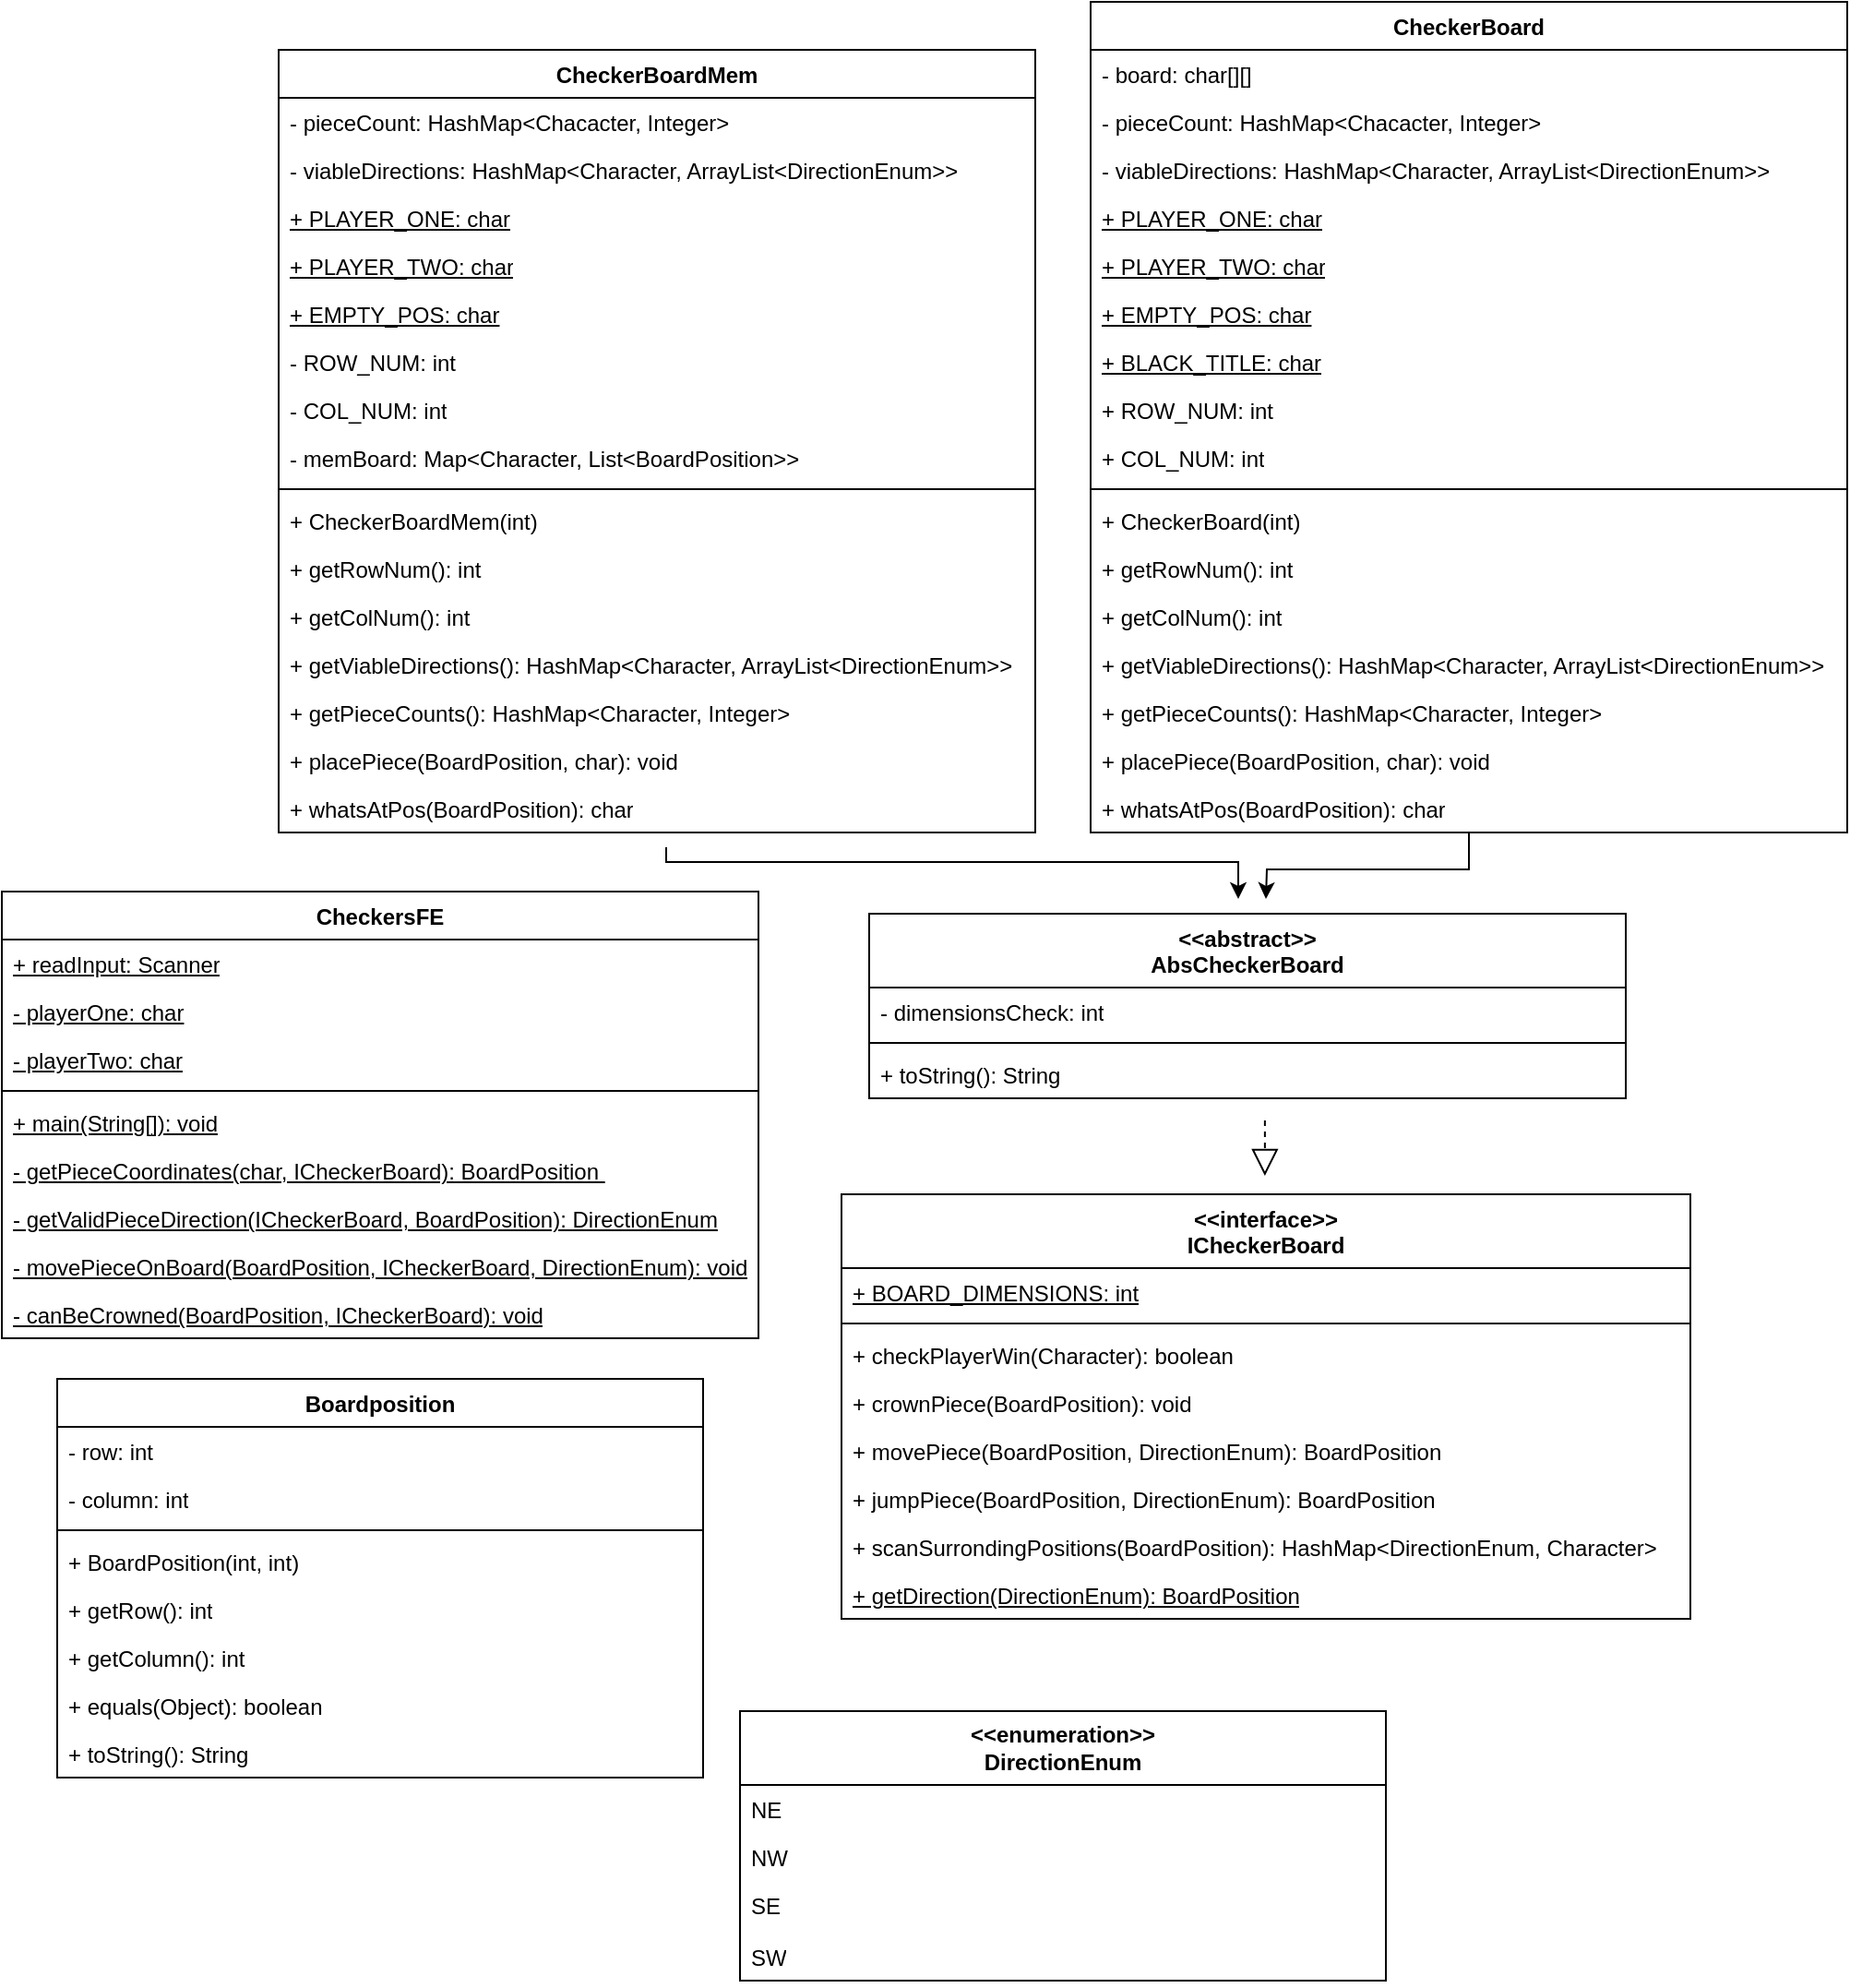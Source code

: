 <mxfile version="24.9.1">
  <diagram name="Page-1" id="tF7Xx8Heb68ew2JJg82L">
    <mxGraphModel dx="1644" dy="458" grid="1" gridSize="10" guides="1" tooltips="1" connect="1" arrows="1" fold="1" page="1" pageScale="1" pageWidth="850" pageHeight="1100" math="0" shadow="0">
      <root>
        <mxCell id="0" />
        <mxCell id="1" parent="0" />
        <mxCell id="bXluHikTm--plQ4h3NxE-1" value="Boardposition" style="swimlane;fontStyle=1;align=center;verticalAlign=top;childLayout=stackLayout;horizontal=1;startSize=26;horizontalStack=0;resizeParent=1;resizeParentMax=0;resizeLast=0;collapsible=1;marginBottom=0;whiteSpace=wrap;html=1;" parent="1" vertex="1">
          <mxGeometry x="-30" y="760" width="350" height="216" as="geometry" />
        </mxCell>
        <mxCell id="bXluHikTm--plQ4h3NxE-2" value="- row: int" style="text;strokeColor=none;fillColor=none;align=left;verticalAlign=top;spacingLeft=4;spacingRight=4;overflow=hidden;rotatable=0;points=[[0,0.5],[1,0.5]];portConstraint=eastwest;whiteSpace=wrap;html=1;" parent="bXluHikTm--plQ4h3NxE-1" vertex="1">
          <mxGeometry y="26" width="350" height="26" as="geometry" />
        </mxCell>
        <mxCell id="bXluHikTm--plQ4h3NxE-3" value="- column: int" style="text;strokeColor=none;fillColor=none;align=left;verticalAlign=top;spacingLeft=4;spacingRight=4;overflow=hidden;rotatable=0;points=[[0,0.5],[1,0.5]];portConstraint=eastwest;whiteSpace=wrap;html=1;" parent="bXluHikTm--plQ4h3NxE-1" vertex="1">
          <mxGeometry y="52" width="350" height="26" as="geometry" />
        </mxCell>
        <mxCell id="bXluHikTm--plQ4h3NxE-4" value="" style="line;strokeWidth=1;fillColor=none;align=left;verticalAlign=middle;spacingTop=-1;spacingLeft=3;spacingRight=3;rotatable=0;labelPosition=right;points=[];portConstraint=eastwest;strokeColor=inherit;" parent="bXluHikTm--plQ4h3NxE-1" vertex="1">
          <mxGeometry y="78" width="350" height="8" as="geometry" />
        </mxCell>
        <mxCell id="bXluHikTm--plQ4h3NxE-5" value="+ BoardPosition(int, int)" style="text;strokeColor=none;fillColor=none;align=left;verticalAlign=top;spacingLeft=4;spacingRight=4;overflow=hidden;rotatable=0;points=[[0,0.5],[1,0.5]];portConstraint=eastwest;whiteSpace=wrap;html=1;" parent="bXluHikTm--plQ4h3NxE-1" vertex="1">
          <mxGeometry y="86" width="350" height="26" as="geometry" />
        </mxCell>
        <mxCell id="bXluHikTm--plQ4h3NxE-6" value="+ getRow(): int" style="text;strokeColor=none;fillColor=none;align=left;verticalAlign=top;spacingLeft=4;spacingRight=4;overflow=hidden;rotatable=0;points=[[0,0.5],[1,0.5]];portConstraint=eastwest;whiteSpace=wrap;html=1;" parent="bXluHikTm--plQ4h3NxE-1" vertex="1">
          <mxGeometry y="112" width="350" height="26" as="geometry" />
        </mxCell>
        <mxCell id="bXluHikTm--plQ4h3NxE-7" value="+ getColumn(): int" style="text;strokeColor=none;fillColor=none;align=left;verticalAlign=top;spacingLeft=4;spacingRight=4;overflow=hidden;rotatable=0;points=[[0,0.5],[1,0.5]];portConstraint=eastwest;whiteSpace=wrap;html=1;" parent="bXluHikTm--plQ4h3NxE-1" vertex="1">
          <mxGeometry y="138" width="350" height="26" as="geometry" />
        </mxCell>
        <mxCell id="bXluHikTm--plQ4h3NxE-8" value="+ equals(Object): boolean" style="text;strokeColor=none;fillColor=none;align=left;verticalAlign=top;spacingLeft=4;spacingRight=4;overflow=hidden;rotatable=0;points=[[0,0.5],[1,0.5]];portConstraint=eastwest;whiteSpace=wrap;html=1;" parent="bXluHikTm--plQ4h3NxE-1" vertex="1">
          <mxGeometry y="164" width="350" height="26" as="geometry" />
        </mxCell>
        <mxCell id="bXluHikTm--plQ4h3NxE-9" value="+ toString(): String" style="text;strokeColor=none;fillColor=none;align=left;verticalAlign=top;spacingLeft=4;spacingRight=4;overflow=hidden;rotatable=0;points=[[0,0.5],[1,0.5]];portConstraint=eastwest;whiteSpace=wrap;html=1;" parent="bXluHikTm--plQ4h3NxE-1" vertex="1">
          <mxGeometry y="190" width="350" height="26" as="geometry" />
        </mxCell>
        <mxCell id="bXluHikTm--plQ4h3NxE-13" value="&lt;b&gt;&amp;lt;&amp;lt;enumeration&amp;gt;&amp;gt;&lt;/b&gt;&lt;div&gt;&lt;b&gt;DirectionEnum&lt;/b&gt;&lt;/div&gt;" style="swimlane;fontStyle=0;childLayout=stackLayout;horizontal=1;startSize=40;fillColor=none;horizontalStack=0;resizeParent=1;resizeParentMax=0;resizeLast=0;collapsible=1;marginBottom=0;whiteSpace=wrap;html=1;" parent="1" vertex="1">
          <mxGeometry x="340" y="940" width="350" height="146" as="geometry" />
        </mxCell>
        <mxCell id="bXluHikTm--plQ4h3NxE-14" value="NE" style="text;strokeColor=none;fillColor=none;align=left;verticalAlign=top;spacingLeft=4;spacingRight=4;overflow=hidden;rotatable=0;points=[[0,0.5],[1,0.5]];portConstraint=eastwest;whiteSpace=wrap;html=1;" parent="bXluHikTm--plQ4h3NxE-13" vertex="1">
          <mxGeometry y="40" width="350" height="26" as="geometry" />
        </mxCell>
        <mxCell id="bXluHikTm--plQ4h3NxE-15" value="NW" style="text;strokeColor=none;fillColor=none;align=left;verticalAlign=top;spacingLeft=4;spacingRight=4;overflow=hidden;rotatable=0;points=[[0,0.5],[1,0.5]];portConstraint=eastwest;whiteSpace=wrap;html=1;" parent="bXluHikTm--plQ4h3NxE-13" vertex="1">
          <mxGeometry y="66" width="350" height="26" as="geometry" />
        </mxCell>
        <mxCell id="bXluHikTm--plQ4h3NxE-16" value="SE" style="text;strokeColor=none;fillColor=none;align=left;verticalAlign=top;spacingLeft=4;spacingRight=4;overflow=hidden;rotatable=0;points=[[0,0.5],[1,0.5]];portConstraint=eastwest;whiteSpace=wrap;html=1;" parent="bXluHikTm--plQ4h3NxE-13" vertex="1">
          <mxGeometry y="92" width="350" height="28" as="geometry" />
        </mxCell>
        <mxCell id="bXluHikTm--plQ4h3NxE-17" value="SW" style="text;strokeColor=none;fillColor=none;align=left;verticalAlign=top;spacingLeft=4;spacingRight=4;overflow=hidden;rotatable=0;points=[[0,0.5],[1,0.5]];portConstraint=eastwest;whiteSpace=wrap;html=1;" parent="bXluHikTm--plQ4h3NxE-13" vertex="1">
          <mxGeometry y="120" width="350" height="26" as="geometry" />
        </mxCell>
        <mxCell id="bXluHikTm--plQ4h3NxE-21" value="CheckerBoard" style="swimlane;fontStyle=1;align=center;verticalAlign=top;childLayout=stackLayout;horizontal=1;startSize=26;horizontalStack=0;resizeParent=1;resizeParentMax=0;resizeLast=0;collapsible=1;marginBottom=0;whiteSpace=wrap;html=1;" parent="1" vertex="1">
          <mxGeometry x="530" y="14" width="410" height="450" as="geometry" />
        </mxCell>
        <mxCell id="bXluHikTm--plQ4h3NxE-22" value="- board: char[][]" style="text;strokeColor=none;fillColor=none;align=left;verticalAlign=top;spacingLeft=4;spacingRight=4;overflow=hidden;rotatable=0;points=[[0,0.5],[1,0.5]];portConstraint=eastwest;whiteSpace=wrap;html=1;" parent="bXluHikTm--plQ4h3NxE-21" vertex="1">
          <mxGeometry y="26" width="410" height="26" as="geometry" />
        </mxCell>
        <mxCell id="bXluHikTm--plQ4h3NxE-23" value="- pieceCount: HashMap&amp;lt;Chacacter, Integer&amp;gt;" style="text;strokeColor=none;fillColor=none;align=left;verticalAlign=top;spacingLeft=4;spacingRight=4;overflow=hidden;rotatable=0;points=[[0,0.5],[1,0.5]];portConstraint=eastwest;whiteSpace=wrap;html=1;" parent="bXluHikTm--plQ4h3NxE-21" vertex="1">
          <mxGeometry y="52" width="410" height="26" as="geometry" />
        </mxCell>
        <mxCell id="bXluHikTm--plQ4h3NxE-24" value="- viableDirections: HashMap&amp;lt;Character, ArrayList&amp;lt;DirectionEnum&amp;gt;&amp;gt;" style="text;strokeColor=none;fillColor=none;align=left;verticalAlign=top;spacingLeft=4;spacingRight=4;overflow=hidden;rotatable=0;points=[[0,0.5],[1,0.5]];portConstraint=eastwest;whiteSpace=wrap;html=1;" parent="bXluHikTm--plQ4h3NxE-21" vertex="1">
          <mxGeometry y="78" width="410" height="26" as="geometry" />
        </mxCell>
        <mxCell id="bXluHikTm--plQ4h3NxE-25" value="&lt;u&gt;+ PLAYER_ONE: char&lt;/u&gt;" style="text;strokeColor=none;fillColor=none;align=left;verticalAlign=top;spacingLeft=4;spacingRight=4;overflow=hidden;rotatable=0;points=[[0,0.5],[1,0.5]];portConstraint=eastwest;whiteSpace=wrap;html=1;" parent="bXluHikTm--plQ4h3NxE-21" vertex="1">
          <mxGeometry y="104" width="410" height="26" as="geometry" />
        </mxCell>
        <mxCell id="bXluHikTm--plQ4h3NxE-26" value="+ PLAYER_TWO: char" style="text;strokeColor=none;fillColor=none;align=left;verticalAlign=top;spacingLeft=4;spacingRight=4;overflow=hidden;rotatable=0;points=[[0,0.5],[1,0.5]];portConstraint=eastwest;whiteSpace=wrap;html=1;fontStyle=4" parent="bXluHikTm--plQ4h3NxE-21" vertex="1">
          <mxGeometry y="130" width="410" height="26" as="geometry" />
        </mxCell>
        <mxCell id="bXluHikTm--plQ4h3NxE-27" value="+ EMPTY_POS: char" style="text;strokeColor=none;fillColor=none;align=left;verticalAlign=top;spacingLeft=4;spacingRight=4;overflow=hidden;rotatable=0;points=[[0,0.5],[1,0.5]];portConstraint=eastwest;whiteSpace=wrap;html=1;fontStyle=4" parent="bXluHikTm--plQ4h3NxE-21" vertex="1">
          <mxGeometry y="156" width="410" height="26" as="geometry" />
        </mxCell>
        <mxCell id="bXluHikTm--plQ4h3NxE-28" value="+ BLACK_TITLE: char" style="text;strokeColor=none;fillColor=none;align=left;verticalAlign=top;spacingLeft=4;spacingRight=4;overflow=hidden;rotatable=0;points=[[0,0.5],[1,0.5]];portConstraint=eastwest;whiteSpace=wrap;html=1;fontStyle=4" parent="bXluHikTm--plQ4h3NxE-21" vertex="1">
          <mxGeometry y="182" width="410" height="26" as="geometry" />
        </mxCell>
        <mxCell id="bXluHikTm--plQ4h3NxE-29" value="+ ROW_NUM: int" style="text;strokeColor=none;fillColor=none;align=left;verticalAlign=top;spacingLeft=4;spacingRight=4;overflow=hidden;rotatable=0;points=[[0,0.5],[1,0.5]];portConstraint=eastwest;whiteSpace=wrap;html=1;fontStyle=0" parent="bXluHikTm--plQ4h3NxE-21" vertex="1">
          <mxGeometry y="208" width="410" height="26" as="geometry" />
        </mxCell>
        <mxCell id="bXluHikTm--plQ4h3NxE-30" value="+ COL_NUM: int" style="text;strokeColor=none;fillColor=none;align=left;verticalAlign=top;spacingLeft=4;spacingRight=4;overflow=hidden;rotatable=0;points=[[0,0.5],[1,0.5]];portConstraint=eastwest;whiteSpace=wrap;html=1;fontStyle=0" parent="bXluHikTm--plQ4h3NxE-21" vertex="1">
          <mxGeometry y="234" width="410" height="26" as="geometry" />
        </mxCell>
        <mxCell id="bXluHikTm--plQ4h3NxE-32" value="" style="line;strokeWidth=1;fillColor=none;align=left;verticalAlign=middle;spacingTop=-1;spacingLeft=3;spacingRight=3;rotatable=0;labelPosition=right;points=[];portConstraint=eastwest;strokeColor=inherit;" parent="bXluHikTm--plQ4h3NxE-21" vertex="1">
          <mxGeometry y="260" width="410" height="8" as="geometry" />
        </mxCell>
        <mxCell id="bXluHikTm--plQ4h3NxE-33" value="+ CheckerBoard(int)" style="text;strokeColor=none;fillColor=none;align=left;verticalAlign=top;spacingLeft=4;spacingRight=4;overflow=hidden;rotatable=0;points=[[0,0.5],[1,0.5]];portConstraint=eastwest;whiteSpace=wrap;html=1;" parent="bXluHikTm--plQ4h3NxE-21" vertex="1">
          <mxGeometry y="268" width="410" height="26" as="geometry" />
        </mxCell>
        <mxCell id="R2dT2IxGtqWLzmA4qQqP-63" value="+ getRowNum(): int" style="text;strokeColor=none;fillColor=none;align=left;verticalAlign=top;spacingLeft=4;spacingRight=4;overflow=hidden;rotatable=0;points=[[0,0.5],[1,0.5]];portConstraint=eastwest;whiteSpace=wrap;html=1;" parent="bXluHikTm--plQ4h3NxE-21" vertex="1">
          <mxGeometry y="294" width="410" height="26" as="geometry" />
        </mxCell>
        <mxCell id="R2dT2IxGtqWLzmA4qQqP-62" value="+ getColNum(): int" style="text;strokeColor=none;fillColor=none;align=left;verticalAlign=top;spacingLeft=4;spacingRight=4;overflow=hidden;rotatable=0;points=[[0,0.5],[1,0.5]];portConstraint=eastwest;whiteSpace=wrap;html=1;" parent="bXluHikTm--plQ4h3NxE-21" vertex="1">
          <mxGeometry y="320" width="410" height="26" as="geometry" />
        </mxCell>
        <mxCell id="bXluHikTm--plQ4h3NxE-34" value="+ getViableDirections(): HashMap&amp;lt;Character, ArrayList&amp;lt;DirectionEnum&amp;gt;&amp;gt;" style="text;strokeColor=none;fillColor=none;align=left;verticalAlign=top;spacingLeft=4;spacingRight=4;overflow=hidden;rotatable=0;points=[[0,0.5],[1,0.5]];portConstraint=eastwest;whiteSpace=wrap;html=1;" parent="bXluHikTm--plQ4h3NxE-21" vertex="1">
          <mxGeometry y="346" width="410" height="26" as="geometry" />
        </mxCell>
        <mxCell id="bXluHikTm--plQ4h3NxE-35" value="+ getPieceCounts(): HashMap&amp;lt;Character, Integer&amp;gt;" style="text;strokeColor=none;fillColor=none;align=left;verticalAlign=top;spacingLeft=4;spacingRight=4;overflow=hidden;rotatable=0;points=[[0,0.5],[1,0.5]];portConstraint=eastwest;whiteSpace=wrap;html=1;" parent="bXluHikTm--plQ4h3NxE-21" vertex="1">
          <mxGeometry y="372" width="410" height="26" as="geometry" />
        </mxCell>
        <mxCell id="bXluHikTm--plQ4h3NxE-36" value="+ placePiece(BoardPosition, char): void" style="text;strokeColor=none;fillColor=none;align=left;verticalAlign=top;spacingLeft=4;spacingRight=4;overflow=hidden;rotatable=0;points=[[0,0.5],[1,0.5]];portConstraint=eastwest;whiteSpace=wrap;html=1;" parent="bXluHikTm--plQ4h3NxE-21" vertex="1">
          <mxGeometry y="398" width="410" height="26" as="geometry" />
        </mxCell>
        <mxCell id="bXluHikTm--plQ4h3NxE-37" value="+ whatsAtPos(BoardPosition): char" style="text;strokeColor=none;fillColor=none;align=left;verticalAlign=top;spacingLeft=4;spacingRight=4;overflow=hidden;rotatable=0;points=[[0,0.5],[1,0.5]];portConstraint=eastwest;whiteSpace=wrap;html=1;" parent="bXluHikTm--plQ4h3NxE-21" vertex="1">
          <mxGeometry y="424" width="410" height="26" as="geometry" />
        </mxCell>
        <mxCell id="bXluHikTm--plQ4h3NxE-38" value="&amp;lt;&amp;lt;interface&amp;gt;&amp;gt;&lt;div&gt;ICheckerBoard&lt;/div&gt;" style="swimlane;fontStyle=1;align=center;verticalAlign=top;childLayout=stackLayout;horizontal=1;startSize=40;horizontalStack=0;resizeParent=1;resizeParentMax=0;resizeLast=0;collapsible=1;marginBottom=0;whiteSpace=wrap;html=1;" parent="1" vertex="1">
          <mxGeometry x="395" y="660" width="460" height="230" as="geometry" />
        </mxCell>
        <mxCell id="bXluHikTm--plQ4h3NxE-39" value="&lt;u&gt;+ BOARD_DIMENSIONS: int&lt;/u&gt;" style="text;strokeColor=none;fillColor=none;align=left;verticalAlign=top;spacingLeft=4;spacingRight=4;overflow=hidden;rotatable=0;points=[[0,0.5],[1,0.5]];portConstraint=eastwest;whiteSpace=wrap;html=1;" parent="bXluHikTm--plQ4h3NxE-38" vertex="1">
          <mxGeometry y="40" width="460" height="26" as="geometry" />
        </mxCell>
        <mxCell id="bXluHikTm--plQ4h3NxE-40" value="" style="line;strokeWidth=1;fillColor=none;align=left;verticalAlign=middle;spacingTop=-1;spacingLeft=3;spacingRight=3;rotatable=0;labelPosition=right;points=[];portConstraint=eastwest;strokeColor=inherit;" parent="bXluHikTm--plQ4h3NxE-38" vertex="1">
          <mxGeometry y="66" width="460" height="8" as="geometry" />
        </mxCell>
        <mxCell id="bXluHikTm--plQ4h3NxE-41" value="+ checkPlayerWin(Character): boolean" style="text;strokeColor=none;fillColor=none;align=left;verticalAlign=top;spacingLeft=4;spacingRight=4;overflow=hidden;rotatable=0;points=[[0,0.5],[1,0.5]];portConstraint=eastwest;whiteSpace=wrap;html=1;" parent="bXluHikTm--plQ4h3NxE-38" vertex="1">
          <mxGeometry y="74" width="460" height="26" as="geometry" />
        </mxCell>
        <mxCell id="bXluHikTm--plQ4h3NxE-42" value="+ crownPiece(BoardPosition): void" style="text;strokeColor=none;fillColor=none;align=left;verticalAlign=top;spacingLeft=4;spacingRight=4;overflow=hidden;rotatable=0;points=[[0,0.5],[1,0.5]];portConstraint=eastwest;whiteSpace=wrap;html=1;" parent="bXluHikTm--plQ4h3NxE-38" vertex="1">
          <mxGeometry y="100" width="460" height="26" as="geometry" />
        </mxCell>
        <mxCell id="bXluHikTm--plQ4h3NxE-43" value="+ movePiece(BoardPosition, DirectionEnum): BoardPosition" style="text;strokeColor=none;fillColor=none;align=left;verticalAlign=top;spacingLeft=4;spacingRight=4;overflow=hidden;rotatable=0;points=[[0,0.5],[1,0.5]];portConstraint=eastwest;whiteSpace=wrap;html=1;" parent="bXluHikTm--plQ4h3NxE-38" vertex="1">
          <mxGeometry y="126" width="460" height="26" as="geometry" />
        </mxCell>
        <mxCell id="bXluHikTm--plQ4h3NxE-44" value="+ jumpPiece(BoardPosition, DirectionEnum): BoardPosition" style="text;strokeColor=none;fillColor=none;align=left;verticalAlign=top;spacingLeft=4;spacingRight=4;overflow=hidden;rotatable=0;points=[[0,0.5],[1,0.5]];portConstraint=eastwest;whiteSpace=wrap;html=1;" parent="bXluHikTm--plQ4h3NxE-38" vertex="1">
          <mxGeometry y="152" width="460" height="26" as="geometry" />
        </mxCell>
        <mxCell id="bXluHikTm--plQ4h3NxE-45" value="+ scanSurrondingPositions(BoardPosition): HashMap&amp;lt;DirectionEnum, Character&amp;gt;" style="text;strokeColor=none;fillColor=none;align=left;verticalAlign=top;spacingLeft=4;spacingRight=4;overflow=hidden;rotatable=0;points=[[0,0.5],[1,0.5]];portConstraint=eastwest;whiteSpace=wrap;html=1;" parent="bXluHikTm--plQ4h3NxE-38" vertex="1">
          <mxGeometry y="178" width="460" height="26" as="geometry" />
        </mxCell>
        <mxCell id="bXluHikTm--plQ4h3NxE-46" value="&lt;u&gt;+ getDirection(DirectionEnum): BoardPosition&lt;/u&gt;" style="text;strokeColor=none;fillColor=none;align=left;verticalAlign=top;spacingLeft=4;spacingRight=4;overflow=hidden;rotatable=0;points=[[0,0.5],[1,0.5]];portConstraint=eastwest;whiteSpace=wrap;html=1;" parent="bXluHikTm--plQ4h3NxE-38" vertex="1">
          <mxGeometry y="204" width="460" height="26" as="geometry" />
        </mxCell>
        <mxCell id="ccsVIfSfiIYpTJbSysXi-3" style="edgeStyle=orthogonalEdgeStyle;rounded=0;orthogonalLoop=1;jettySize=auto;html=1;entryX=0.5;entryY=0;entryDx=0;entryDy=0;" parent="1" source="bXluHikTm--plQ4h3NxE-21" edge="1">
          <mxGeometry relative="1" as="geometry">
            <mxPoint x="625" y="500" as="targetPoint" />
          </mxGeometry>
        </mxCell>
        <mxCell id="ccsVIfSfiIYpTJbSysXi-8" value="" style="endArrow=block;dashed=1;endFill=0;endSize=12;html=1;rounded=0;entryX=0.5;entryY=0;entryDx=0;entryDy=0;" parent="1" edge="1">
          <mxGeometry width="160" relative="1" as="geometry">
            <mxPoint x="624.44" y="620" as="sourcePoint" />
            <mxPoint x="624.44" y="650" as="targetPoint" />
          </mxGeometry>
        </mxCell>
        <mxCell id="R2dT2IxGtqWLzmA4qQqP-21" style="edgeStyle=orthogonalEdgeStyle;rounded=0;orthogonalLoop=1;jettySize=auto;html=1;" parent="1" edge="1">
          <mxGeometry relative="1" as="geometry">
            <mxPoint x="610" y="500" as="targetPoint" />
            <mxPoint x="300" y="480" as="sourcePoint" />
            <Array as="points">
              <mxPoint x="300" y="472" />
              <mxPoint x="300" y="480" />
              <mxPoint x="610" y="480" />
            </Array>
          </mxGeometry>
        </mxCell>
        <mxCell id="R2dT2IxGtqWLzmA4qQqP-44" value="CheckerBoardMem" style="swimlane;fontStyle=1;align=center;verticalAlign=top;childLayout=stackLayout;horizontal=1;startSize=26;horizontalStack=0;resizeParent=1;resizeParentMax=0;resizeLast=0;collapsible=1;marginBottom=0;whiteSpace=wrap;html=1;" parent="1" vertex="1">
          <mxGeometry x="90" y="40" width="410" height="424" as="geometry" />
        </mxCell>
        <mxCell id="R2dT2IxGtqWLzmA4qQqP-46" value="- pieceCount: HashMap&amp;lt;Chacacter, Integer&amp;gt;" style="text;strokeColor=none;fillColor=none;align=left;verticalAlign=top;spacingLeft=4;spacingRight=4;overflow=hidden;rotatable=0;points=[[0,0.5],[1,0.5]];portConstraint=eastwest;whiteSpace=wrap;html=1;" parent="R2dT2IxGtqWLzmA4qQqP-44" vertex="1">
          <mxGeometry y="26" width="410" height="26" as="geometry" />
        </mxCell>
        <mxCell id="R2dT2IxGtqWLzmA4qQqP-47" value="- viableDirections: HashMap&amp;lt;Character, ArrayList&amp;lt;DirectionEnum&amp;gt;&amp;gt;" style="text;strokeColor=none;fillColor=none;align=left;verticalAlign=top;spacingLeft=4;spacingRight=4;overflow=hidden;rotatable=0;points=[[0,0.5],[1,0.5]];portConstraint=eastwest;whiteSpace=wrap;html=1;" parent="R2dT2IxGtqWLzmA4qQqP-44" vertex="1">
          <mxGeometry y="52" width="410" height="26" as="geometry" />
        </mxCell>
        <mxCell id="R2dT2IxGtqWLzmA4qQqP-48" value="&lt;u&gt;+ PLAYER_ONE: char&lt;/u&gt;" style="text;strokeColor=none;fillColor=none;align=left;verticalAlign=top;spacingLeft=4;spacingRight=4;overflow=hidden;rotatable=0;points=[[0,0.5],[1,0.5]];portConstraint=eastwest;whiteSpace=wrap;html=1;" parent="R2dT2IxGtqWLzmA4qQqP-44" vertex="1">
          <mxGeometry y="78" width="410" height="26" as="geometry" />
        </mxCell>
        <mxCell id="R2dT2IxGtqWLzmA4qQqP-49" value="+ PLAYER_TWO: char" style="text;strokeColor=none;fillColor=none;align=left;verticalAlign=top;spacingLeft=4;spacingRight=4;overflow=hidden;rotatable=0;points=[[0,0.5],[1,0.5]];portConstraint=eastwest;whiteSpace=wrap;html=1;fontStyle=4" parent="R2dT2IxGtqWLzmA4qQqP-44" vertex="1">
          <mxGeometry y="104" width="410" height="26" as="geometry" />
        </mxCell>
        <mxCell id="R2dT2IxGtqWLzmA4qQqP-50" value="+ EMPTY_POS: char" style="text;strokeColor=none;fillColor=none;align=left;verticalAlign=top;spacingLeft=4;spacingRight=4;overflow=hidden;rotatable=0;points=[[0,0.5],[1,0.5]];portConstraint=eastwest;whiteSpace=wrap;html=1;fontStyle=4" parent="R2dT2IxGtqWLzmA4qQqP-44" vertex="1">
          <mxGeometry y="130" width="410" height="26" as="geometry" />
        </mxCell>
        <mxCell id="R2dT2IxGtqWLzmA4qQqP-51" value="- ROW_NUM: int" style="text;strokeColor=none;fillColor=none;align=left;verticalAlign=top;spacingLeft=4;spacingRight=4;overflow=hidden;rotatable=0;points=[[0,0.5],[1,0.5]];portConstraint=eastwest;whiteSpace=wrap;html=1;fontStyle=0" parent="R2dT2IxGtqWLzmA4qQqP-44" vertex="1">
          <mxGeometry y="156" width="410" height="26" as="geometry" />
        </mxCell>
        <mxCell id="R2dT2IxGtqWLzmA4qQqP-52" value="- COL_NUM: int" style="text;strokeColor=none;fillColor=none;align=left;verticalAlign=top;spacingLeft=4;spacingRight=4;overflow=hidden;rotatable=0;points=[[0,0.5],[1,0.5]];portConstraint=eastwest;whiteSpace=wrap;html=1;fontStyle=0" parent="R2dT2IxGtqWLzmA4qQqP-44" vertex="1">
          <mxGeometry y="182" width="410" height="26" as="geometry" />
        </mxCell>
        <mxCell id="R2dT2IxGtqWLzmA4qQqP-53" value="- memBoard: Map&amp;lt;Character, List&amp;lt;BoardPosition&amp;gt;&amp;gt;" style="text;strokeColor=none;fillColor=none;align=left;verticalAlign=top;spacingLeft=4;spacingRight=4;overflow=hidden;rotatable=0;points=[[0,0.5],[1,0.5]];portConstraint=eastwest;whiteSpace=wrap;html=1;fontStyle=0" parent="R2dT2IxGtqWLzmA4qQqP-44" vertex="1">
          <mxGeometry y="208" width="410" height="26" as="geometry" />
        </mxCell>
        <mxCell id="R2dT2IxGtqWLzmA4qQqP-54" value="" style="line;strokeWidth=1;fillColor=none;align=left;verticalAlign=middle;spacingTop=-1;spacingLeft=3;spacingRight=3;rotatable=0;labelPosition=right;points=[];portConstraint=eastwest;strokeColor=inherit;" parent="R2dT2IxGtqWLzmA4qQqP-44" vertex="1">
          <mxGeometry y="234" width="410" height="8" as="geometry" />
        </mxCell>
        <mxCell id="R2dT2IxGtqWLzmA4qQqP-55" value="+ CheckerBoardMem(int)" style="text;strokeColor=none;fillColor=none;align=left;verticalAlign=top;spacingLeft=4;spacingRight=4;overflow=hidden;rotatable=0;points=[[0,0.5],[1,0.5]];portConstraint=eastwest;whiteSpace=wrap;html=1;" parent="R2dT2IxGtqWLzmA4qQqP-44" vertex="1">
          <mxGeometry y="242" width="410" height="26" as="geometry" />
        </mxCell>
        <mxCell id="R2dT2IxGtqWLzmA4qQqP-56" value="+ getRowNum(): int" style="text;strokeColor=none;fillColor=none;align=left;verticalAlign=top;spacingLeft=4;spacingRight=4;overflow=hidden;rotatable=0;points=[[0,0.5],[1,0.5]];portConstraint=eastwest;whiteSpace=wrap;html=1;" parent="R2dT2IxGtqWLzmA4qQqP-44" vertex="1">
          <mxGeometry y="268" width="410" height="26" as="geometry" />
        </mxCell>
        <mxCell id="R2dT2IxGtqWLzmA4qQqP-57" value="+ getColNum(): int" style="text;strokeColor=none;fillColor=none;align=left;verticalAlign=top;spacingLeft=4;spacingRight=4;overflow=hidden;rotatable=0;points=[[0,0.5],[1,0.5]];portConstraint=eastwest;whiteSpace=wrap;html=1;" parent="R2dT2IxGtqWLzmA4qQqP-44" vertex="1">
          <mxGeometry y="294" width="410" height="26" as="geometry" />
        </mxCell>
        <mxCell id="R2dT2IxGtqWLzmA4qQqP-58" value="+ getViableDirections(): HashMap&amp;lt;Character, ArrayList&amp;lt;DirectionEnum&amp;gt;&amp;gt;" style="text;strokeColor=none;fillColor=none;align=left;verticalAlign=top;spacingLeft=4;spacingRight=4;overflow=hidden;rotatable=0;points=[[0,0.5],[1,0.5]];portConstraint=eastwest;whiteSpace=wrap;html=1;" parent="R2dT2IxGtqWLzmA4qQqP-44" vertex="1">
          <mxGeometry y="320" width="410" height="26" as="geometry" />
        </mxCell>
        <mxCell id="R2dT2IxGtqWLzmA4qQqP-59" value="+ getPieceCounts(): HashMap&amp;lt;Character, Integer&amp;gt;" style="text;strokeColor=none;fillColor=none;align=left;verticalAlign=top;spacingLeft=4;spacingRight=4;overflow=hidden;rotatable=0;points=[[0,0.5],[1,0.5]];portConstraint=eastwest;whiteSpace=wrap;html=1;" parent="R2dT2IxGtqWLzmA4qQqP-44" vertex="1">
          <mxGeometry y="346" width="410" height="26" as="geometry" />
        </mxCell>
        <mxCell id="R2dT2IxGtqWLzmA4qQqP-60" value="+ placePiece(BoardPosition, char): void" style="text;strokeColor=none;fillColor=none;align=left;verticalAlign=top;spacingLeft=4;spacingRight=4;overflow=hidden;rotatable=0;points=[[0,0.5],[1,0.5]];portConstraint=eastwest;whiteSpace=wrap;html=1;" parent="R2dT2IxGtqWLzmA4qQqP-44" vertex="1">
          <mxGeometry y="372" width="410" height="26" as="geometry" />
        </mxCell>
        <mxCell id="R2dT2IxGtqWLzmA4qQqP-61" value="+ whatsAtPos(BoardPosition): char" style="text;strokeColor=none;fillColor=none;align=left;verticalAlign=top;spacingLeft=4;spacingRight=4;overflow=hidden;rotatable=0;points=[[0,0.5],[1,0.5]];portConstraint=eastwest;whiteSpace=wrap;html=1;" parent="R2dT2IxGtqWLzmA4qQqP-44" vertex="1">
          <mxGeometry y="398" width="410" height="26" as="geometry" />
        </mxCell>
        <mxCell id="R2dT2IxGtqWLzmA4qQqP-67" value="&amp;lt;&amp;lt;abstract&amp;gt;&amp;gt;&lt;div&gt;AbsCheckerBoard&lt;/div&gt;&lt;div&gt;&lt;br&gt;&lt;/div&gt;" style="swimlane;fontStyle=1;align=center;verticalAlign=top;childLayout=stackLayout;horizontal=1;startSize=40;horizontalStack=0;resizeParent=1;resizeParentMax=0;resizeLast=0;collapsible=1;marginBottom=0;whiteSpace=wrap;html=1;" parent="1" vertex="1">
          <mxGeometry x="410" y="508" width="410" height="100" as="geometry" />
        </mxCell>
        <mxCell id="R2dT2IxGtqWLzmA4qQqP-68" value="- dimensionsCheck: int" style="text;strokeColor=none;fillColor=none;align=left;verticalAlign=top;spacingLeft=4;spacingRight=4;overflow=hidden;rotatable=0;points=[[0,0.5],[1,0.5]];portConstraint=eastwest;whiteSpace=wrap;html=1;" parent="R2dT2IxGtqWLzmA4qQqP-67" vertex="1">
          <mxGeometry y="40" width="410" height="26" as="geometry" />
        </mxCell>
        <mxCell id="R2dT2IxGtqWLzmA4qQqP-69" value="" style="line;strokeWidth=1;fillColor=none;align=left;verticalAlign=middle;spacingTop=-1;spacingLeft=3;spacingRight=3;rotatable=0;labelPosition=right;points=[];portConstraint=eastwest;strokeColor=inherit;" parent="R2dT2IxGtqWLzmA4qQqP-67" vertex="1">
          <mxGeometry y="66" width="410" height="8" as="geometry" />
        </mxCell>
        <mxCell id="R2dT2IxGtqWLzmA4qQqP-70" value="+ toString(): String" style="text;strokeColor=none;fillColor=none;align=left;verticalAlign=top;spacingLeft=4;spacingRight=4;overflow=hidden;rotatable=0;points=[[0,0.5],[1,0.5]];portConstraint=eastwest;whiteSpace=wrap;html=1;" parent="R2dT2IxGtqWLzmA4qQqP-67" vertex="1">
          <mxGeometry y="74" width="410" height="26" as="geometry" />
        </mxCell>
        <mxCell id="R2dT2IxGtqWLzmA4qQqP-78" value="CheckersFE" style="swimlane;fontStyle=1;align=center;verticalAlign=top;childLayout=stackLayout;horizontal=1;startSize=26;horizontalStack=0;resizeParent=1;resizeParentMax=0;resizeLast=0;collapsible=1;marginBottom=0;whiteSpace=wrap;html=1;" parent="1" vertex="1">
          <mxGeometry x="-60" y="496" width="410" height="242" as="geometry" />
        </mxCell>
        <mxCell id="R2dT2IxGtqWLzmA4qQqP-79" value="&lt;u&gt;+ readInput: Scanner&lt;/u&gt;" style="text;strokeColor=none;fillColor=none;align=left;verticalAlign=top;spacingLeft=4;spacingRight=4;overflow=hidden;rotatable=0;points=[[0,0.5],[1,0.5]];portConstraint=eastwest;whiteSpace=wrap;html=1;" parent="R2dT2IxGtqWLzmA4qQqP-78" vertex="1">
          <mxGeometry y="26" width="410" height="26" as="geometry" />
        </mxCell>
        <mxCell id="R2dT2IxGtqWLzmA4qQqP-84" value="&lt;u&gt;- playerOne: char&lt;/u&gt;" style="text;strokeColor=none;fillColor=none;align=left;verticalAlign=top;spacingLeft=4;spacingRight=4;overflow=hidden;rotatable=0;points=[[0,0.5],[1,0.5]];portConstraint=eastwest;whiteSpace=wrap;html=1;" parent="R2dT2IxGtqWLzmA4qQqP-78" vertex="1">
          <mxGeometry y="52" width="410" height="26" as="geometry" />
        </mxCell>
        <mxCell id="R2dT2IxGtqWLzmA4qQqP-83" value="- playerTwo: char" style="text;strokeColor=none;fillColor=none;align=left;verticalAlign=top;spacingLeft=4;spacingRight=4;overflow=hidden;rotatable=0;points=[[0,0.5],[1,0.5]];portConstraint=eastwest;whiteSpace=wrap;html=1;fontStyle=4" parent="R2dT2IxGtqWLzmA4qQqP-78" vertex="1">
          <mxGeometry y="78" width="410" height="26" as="geometry" />
        </mxCell>
        <mxCell id="R2dT2IxGtqWLzmA4qQqP-80" value="" style="line;strokeWidth=1;fillColor=none;align=left;verticalAlign=middle;spacingTop=-1;spacingLeft=3;spacingRight=3;rotatable=0;labelPosition=right;points=[];portConstraint=eastwest;strokeColor=inherit;" parent="R2dT2IxGtqWLzmA4qQqP-78" vertex="1">
          <mxGeometry y="104" width="410" height="8" as="geometry" />
        </mxCell>
        <mxCell id="R2dT2IxGtqWLzmA4qQqP-81" value="&lt;u&gt;+ main(String[]): void&lt;/u&gt;" style="text;strokeColor=none;fillColor=none;align=left;verticalAlign=top;spacingLeft=4;spacingRight=4;overflow=hidden;rotatable=0;points=[[0,0.5],[1,0.5]];portConstraint=eastwest;whiteSpace=wrap;html=1;" parent="R2dT2IxGtqWLzmA4qQqP-78" vertex="1">
          <mxGeometry y="112" width="410" height="26" as="geometry" />
        </mxCell>
        <mxCell id="R2dT2IxGtqWLzmA4qQqP-82" value="&lt;span style=&quot;text-decoration-line: underline;&quot;&gt;- getPieceCoordinates(char, ICheckerBoard): BoardPosition&amp;nbsp;&lt;/span&gt;" style="text;strokeColor=none;fillColor=none;align=left;verticalAlign=top;spacingLeft=4;spacingRight=4;overflow=hidden;rotatable=0;points=[[0,0.5],[1,0.5]];portConstraint=eastwest;whiteSpace=wrap;html=1;" parent="R2dT2IxGtqWLzmA4qQqP-78" vertex="1">
          <mxGeometry y="138" width="410" height="26" as="geometry" />
        </mxCell>
        <mxCell id="R2dT2IxGtqWLzmA4qQqP-88" value="- getValidPieceDirection(ICheckerBoard, BoardPosition): DirectionEnum" style="text;strokeColor=none;fillColor=none;align=left;verticalAlign=top;spacingLeft=4;spacingRight=4;overflow=hidden;rotatable=0;points=[[0,0.5],[1,0.5]];portConstraint=eastwest;whiteSpace=wrap;html=1;fontStyle=4" parent="R2dT2IxGtqWLzmA4qQqP-78" vertex="1">
          <mxGeometry y="164" width="410" height="26" as="geometry" />
        </mxCell>
        <mxCell id="R2dT2IxGtqWLzmA4qQqP-87" value="&lt;u&gt;- movePieceOnBoard(BoardPosition, ICheckerBoard, DirectionEnum): void&lt;/u&gt;" style="text;strokeColor=none;fillColor=none;align=left;verticalAlign=top;spacingLeft=4;spacingRight=4;overflow=hidden;rotatable=0;points=[[0,0.5],[1,0.5]];portConstraint=eastwest;whiteSpace=wrap;html=1;" parent="R2dT2IxGtqWLzmA4qQqP-78" vertex="1">
          <mxGeometry y="190" width="410" height="26" as="geometry" />
        </mxCell>
        <mxCell id="R2dT2IxGtqWLzmA4qQqP-86" value="- canBeCrowned(BoardPosition, ICheckerBoard): void" style="text;strokeColor=none;fillColor=none;align=left;verticalAlign=top;spacingLeft=4;spacingRight=4;overflow=hidden;rotatable=0;points=[[0,0.5],[1,0.5]];portConstraint=eastwest;whiteSpace=wrap;html=1;fontStyle=4" parent="R2dT2IxGtqWLzmA4qQqP-78" vertex="1">
          <mxGeometry y="216" width="410" height="26" as="geometry" />
        </mxCell>
      </root>
    </mxGraphModel>
  </diagram>
</mxfile>
